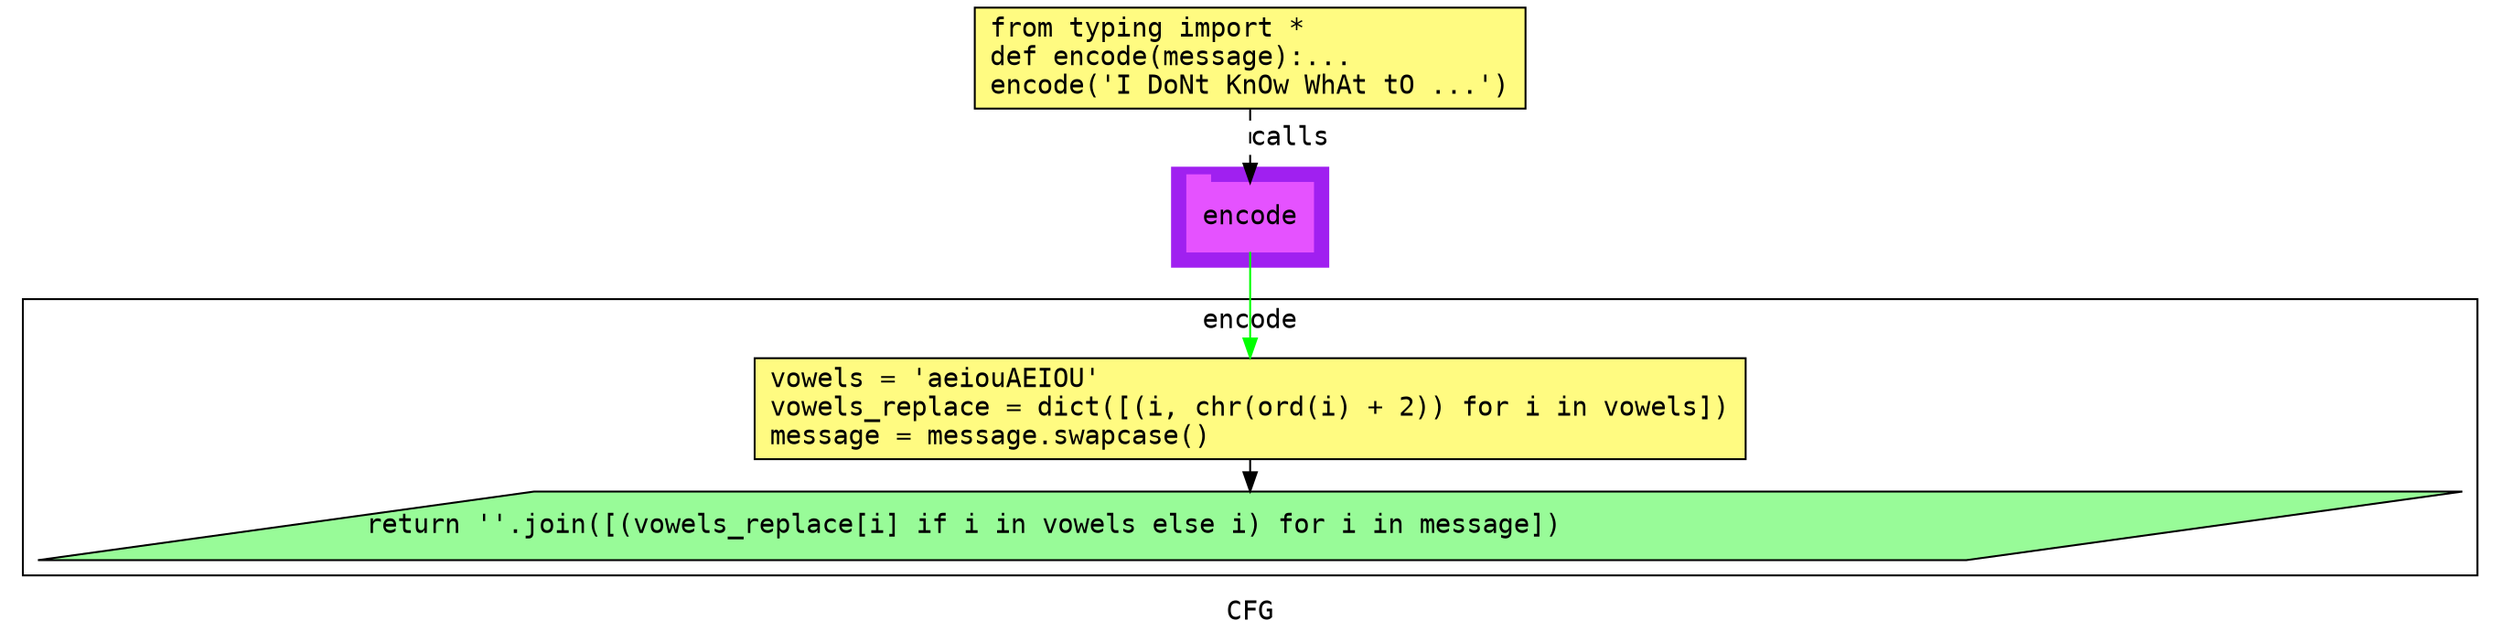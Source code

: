 digraph cluster914CFG {
	graph [bb="0,0,1260,329",
		compound=True,
		fontname="DejaVu Sans Mono",
		label=CFG,
		lheight=0.21,
		lp="630,11.5",
		lwidth=0.35,
		pack=False,
		rankdir=TB,
		ranksep=0.02
	];
	node [fontname="DejaVu Sans Mono",
		label="\N"
	];
	edge [fontname="DejaVu Sans Mono"];
	subgraph cluster_1 {
		graph [bb="589,193,671,245",
			color=purple,
			compound=true,
			fontname="DejaVu Sans Mono",
			label="",
			rankdir=TB,
			ranksep=0.02,
			shape=tab,
			style=filled
		];
		node [fontname="DejaVu Sans Mono"];
		edge [fontname="DejaVu Sans Mono"];
		11	[color="#E552FF",
			height=0.5,
			label=encode,
			linenum="[10]",
			pos="630,219",
			shape=tab,
			style=filled,
			width=0.91667];
	}
	subgraph cluster4encode {
		graph [bb="8,31,1252,176",
			compound=True,
			fontname="DejaVu Sans Mono",
			label=encode,
			lheight=0.21,
			lp="630,164.5",
			lwidth=0.69,
			pack=False,
			rankdir=TB,
			ranksep=0.02
		];
		node [fontname="DejaVu Sans Mono"];
		edge [fontname="DejaVu Sans Mono"];
		subgraph cluster_3 {
			graph [color=purple,
				compound=true,
				fontname="DejaVu Sans Mono",
				label="",
				rankdir=TB,
				ranksep=0.02,
				shape=tab,
				style=filled
			];
			node [fontname="DejaVu Sans Mono"];
			edge [fontname="DejaVu Sans Mono"];
		}
		3	[fillcolor="#FFFB81",
			height=0.73611,
			label="vowels = 'aeiouAEIOU'\lvowels_replace = dict([(i, chr(ord(i) + 2)) for i in vowels])\lmessage = message.swapcase()\l",
			linenum="[5, 6, 7]",
			pos="630,118.5",
			shape=rectangle,
			style="filled,solid",
			width=7.2222];
		8	[fillcolor="#98fb98",
			height=0.5,
			label="return ''.join([(vowels_replace[i] if i in vowels else i) for i in message])\l",
			linenum="[8]",
			pos="630,57",
			shape=parallelogram,
			style="filled,solid",
			width=17.047];
		3 -> 8	[color=black,
			pos="e,630,75.14 630,91.921 630,89.707 630,87.461 630,85.233"];
	}
	1	[fillcolor="#FFFB81",
		height=0.73611,
		label="from typing import *\ldef encode(message):...\lencode('I DoNt KnOw WhAt tO ...')\l",
		linenum="[1]",
		pos="630,302.5",
		shape=rectangle,
		style="filled,solid",
		width=4.0139];
	1 -> 11	[label=calls,
		lp="651,260.5",
		pos="e,630,237.13 630,275.71 630,266.66 630,256.47 630,247.3",
		style=dashed];
	11 -> 3	[color=green,
		pos="e,630,145.34 630,200.84 630,188.39 630,171.1 630,155.65"];
}
